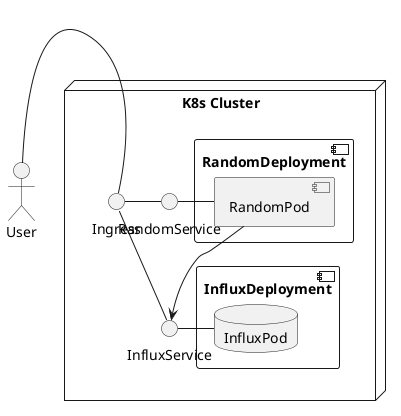 @startuml

actor User as user

node "K8s Cluster" as cluster {
  interface RandomService as randSvc
  component RandomDeployment as randDeploy {
    component RandomPod as randPod
  }

  interface InfluxService as influxSvc
  component InfluxDeployment as influxDeploy {
    database InfluxPod as influxPod
  }

  interface Ingress as ingress
}

user -[hidden]right- cluster

randSvc -[hidden]- influxSvc

randSvc - randPod
influxSvc - influxPod

randPod -> influxSvc

user - ingress
ingress - influxSvc
ingress - randSvc

@enduml
